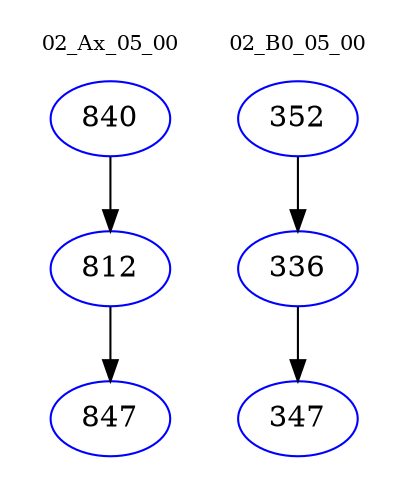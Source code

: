 digraph{
subgraph cluster_0 {
color = white
label = "02_Ax_05_00";
fontsize=10;
T0_840 [label="840", color="blue"]
T0_840 -> T0_812 [color="black"]
T0_812 [label="812", color="blue"]
T0_812 -> T0_847 [color="black"]
T0_847 [label="847", color="blue"]
}
subgraph cluster_1 {
color = white
label = "02_B0_05_00";
fontsize=10;
T1_352 [label="352", color="blue"]
T1_352 -> T1_336 [color="black"]
T1_336 [label="336", color="blue"]
T1_336 -> T1_347 [color="black"]
T1_347 [label="347", color="blue"]
}
}
